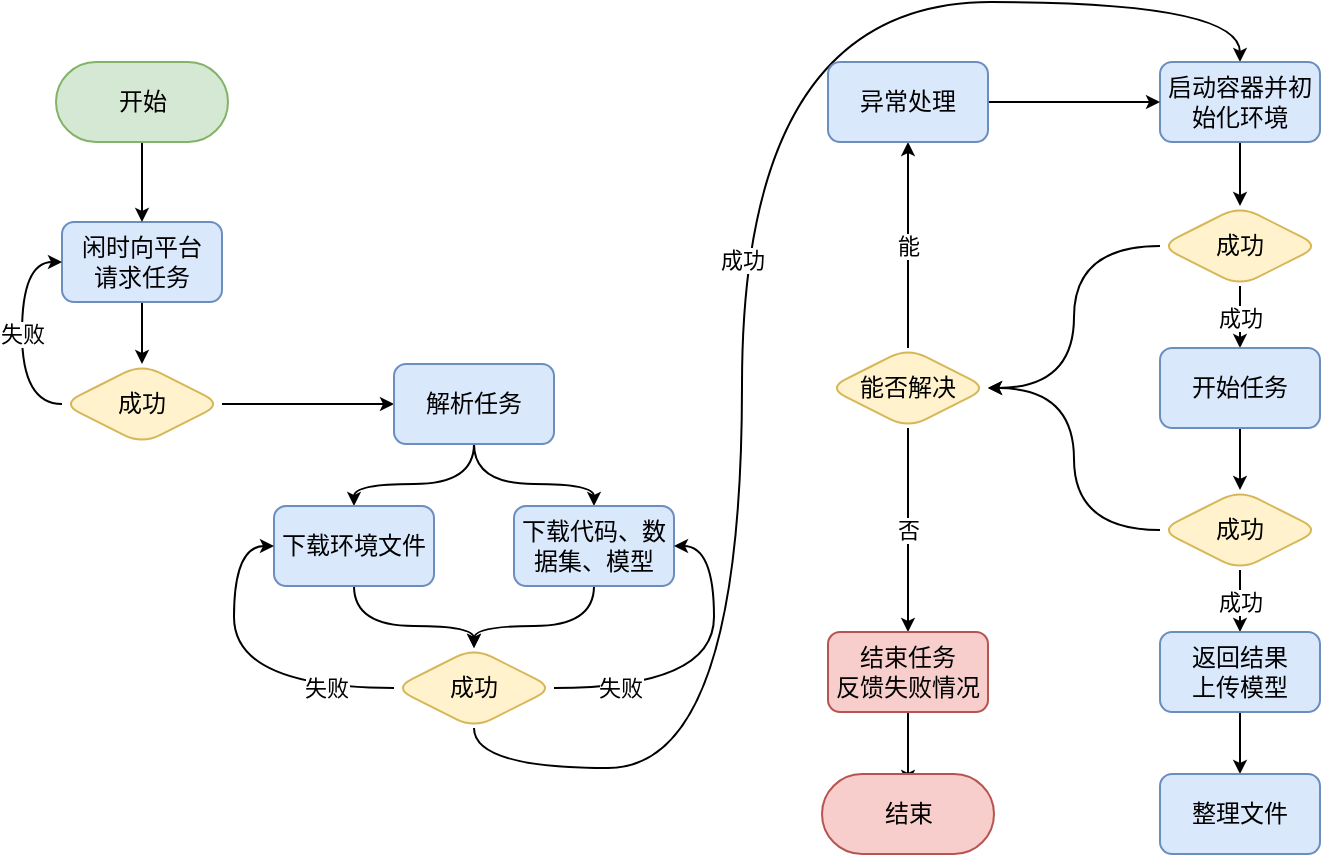 <mxfile version="20.8.23" type="github">
  <diagram id="qqj5SGeIcp3CO3WpwL2j" name="第 1 页">
    <mxGraphModel dx="1975" dy="727" grid="1" gridSize="10" guides="1" tooltips="1" connect="1" arrows="1" fold="1" page="1" pageScale="1" pageWidth="827" pageHeight="1169" math="0" shadow="0">
      <root>
        <mxCell id="0" />
        <mxCell id="1" parent="0" />
        <mxCell id="T0Joc_rf6QLan3yxdYTv-22" style="edgeStyle=orthogonalEdgeStyle;curved=1;rounded=0;orthogonalLoop=1;jettySize=auto;html=1;exitX=0.5;exitY=1;exitDx=0;exitDy=0;entryX=0.5;entryY=0;entryDx=0;entryDy=0;startSize=4;endSize=4;fontFamily=Times New Roman;" parent="1" source="T0Joc_rf6QLan3yxdYTv-3" target="T0Joc_rf6QLan3yxdYTv-4" edge="1">
          <mxGeometry relative="1" as="geometry" />
        </mxCell>
        <mxCell id="T0Joc_rf6QLan3yxdYTv-3" value="闲时向平台&lt;br&gt;请求任务" style="rounded=1;whiteSpace=wrap;html=1;fillColor=#dae8fc;strokeColor=#6c8ebf;fontFamily=Times New Roman;" parent="1" vertex="1">
          <mxGeometry x="-790" y="110" width="80" height="40" as="geometry" />
        </mxCell>
        <mxCell id="T0Joc_rf6QLan3yxdYTv-24" value="失败" style="edgeStyle=orthogonalEdgeStyle;curved=1;rounded=0;orthogonalLoop=1;jettySize=auto;html=1;exitX=0;exitY=0.5;exitDx=0;exitDy=0;entryX=0;entryY=0.5;entryDx=0;entryDy=0;startSize=4;endSize=4;fontFamily=Times New Roman;" parent="1" source="T0Joc_rf6QLan3yxdYTv-4" target="T0Joc_rf6QLan3yxdYTv-3" edge="1">
          <mxGeometry relative="1" as="geometry" />
        </mxCell>
        <mxCell id="T0Joc_rf6QLan3yxdYTv-63" style="edgeStyle=orthogonalEdgeStyle;curved=1;rounded=0;orthogonalLoop=1;jettySize=auto;html=1;exitX=1;exitY=0.5;exitDx=0;exitDy=0;entryX=0;entryY=0.5;entryDx=0;entryDy=0;startSize=4;endSize=4;fontFamily=Times New Roman;" parent="1" source="T0Joc_rf6QLan3yxdYTv-4" target="T0Joc_rf6QLan3yxdYTv-5" edge="1">
          <mxGeometry relative="1" as="geometry" />
        </mxCell>
        <mxCell id="T0Joc_rf6QLan3yxdYTv-4" value="成功" style="rhombus;whiteSpace=wrap;html=1;rounded=1;fillColor=#fff2cc;strokeColor=#d6b656;fontFamily=Times New Roman;" parent="1" vertex="1">
          <mxGeometry x="-790" y="181" width="80" height="40" as="geometry" />
        </mxCell>
        <mxCell id="T0Joc_rf6QLan3yxdYTv-61" style="edgeStyle=orthogonalEdgeStyle;curved=1;rounded=0;orthogonalLoop=1;jettySize=auto;html=1;exitX=0.5;exitY=1;exitDx=0;exitDy=0;entryX=0.5;entryY=0;entryDx=0;entryDy=0;startSize=4;endSize=4;fontFamily=Times New Roman;" parent="1" source="T0Joc_rf6QLan3yxdYTv-5" target="T0Joc_rf6QLan3yxdYTv-6" edge="1">
          <mxGeometry relative="1" as="geometry" />
        </mxCell>
        <mxCell id="T0Joc_rf6QLan3yxdYTv-62" style="edgeStyle=orthogonalEdgeStyle;curved=1;rounded=0;orthogonalLoop=1;jettySize=auto;html=1;exitX=0.5;exitY=1;exitDx=0;exitDy=0;entryX=0.5;entryY=0;entryDx=0;entryDy=0;startSize=4;endSize=4;fontFamily=Times New Roman;" parent="1" source="T0Joc_rf6QLan3yxdYTv-5" target="T0Joc_rf6QLan3yxdYTv-7" edge="1">
          <mxGeometry relative="1" as="geometry" />
        </mxCell>
        <mxCell id="T0Joc_rf6QLan3yxdYTv-5" value="解析任务" style="rounded=1;whiteSpace=wrap;html=1;fillColor=#dae8fc;strokeColor=#6c8ebf;fontFamily=Times New Roman;" parent="1" vertex="1">
          <mxGeometry x="-624" y="181" width="80" height="40" as="geometry" />
        </mxCell>
        <mxCell id="T0Joc_rf6QLan3yxdYTv-28" style="edgeStyle=orthogonalEdgeStyle;curved=1;rounded=0;orthogonalLoop=1;jettySize=auto;html=1;exitX=0.5;exitY=1;exitDx=0;exitDy=0;entryX=0.5;entryY=0;entryDx=0;entryDy=0;startSize=4;endSize=4;fontFamily=Times New Roman;" parent="1" source="T0Joc_rf6QLan3yxdYTv-6" target="T0Joc_rf6QLan3yxdYTv-8" edge="1">
          <mxGeometry relative="1" as="geometry" />
        </mxCell>
        <mxCell id="T0Joc_rf6QLan3yxdYTv-6" value="下载环境文件" style="rounded=1;whiteSpace=wrap;html=1;fillColor=#dae8fc;strokeColor=#6c8ebf;fontFamily=Times New Roman;" parent="1" vertex="1">
          <mxGeometry x="-684" y="252" width="80" height="40" as="geometry" />
        </mxCell>
        <mxCell id="T0Joc_rf6QLan3yxdYTv-31" style="edgeStyle=orthogonalEdgeStyle;curved=1;rounded=0;orthogonalLoop=1;jettySize=auto;html=1;exitX=0.5;exitY=1;exitDx=0;exitDy=0;entryX=0.5;entryY=0;entryDx=0;entryDy=0;startSize=4;endSize=4;fontFamily=Times New Roman;" parent="1" source="T0Joc_rf6QLan3yxdYTv-7" target="T0Joc_rf6QLan3yxdYTv-8" edge="1">
          <mxGeometry relative="1" as="geometry" />
        </mxCell>
        <mxCell id="T0Joc_rf6QLan3yxdYTv-7" value="下载代码、数据集、模型" style="rounded=1;whiteSpace=wrap;html=1;fillColor=#dae8fc;strokeColor=#6c8ebf;fontFamily=Times New Roman;" parent="1" vertex="1">
          <mxGeometry x="-564" y="252" width="80" height="40" as="geometry" />
        </mxCell>
        <mxCell id="T0Joc_rf6QLan3yxdYTv-32" style="edgeStyle=orthogonalEdgeStyle;curved=1;rounded=0;orthogonalLoop=1;jettySize=auto;html=1;exitX=1;exitY=0.5;exitDx=0;exitDy=0;entryX=1;entryY=0.5;entryDx=0;entryDy=0;startSize=4;endSize=4;fontFamily=Times New Roman;" parent="1" source="T0Joc_rf6QLan3yxdYTv-8" target="T0Joc_rf6QLan3yxdYTv-7" edge="1">
          <mxGeometry relative="1" as="geometry" />
        </mxCell>
        <mxCell id="T0Joc_rf6QLan3yxdYTv-44" value="失败" style="edgeLabel;html=1;align=center;verticalAlign=middle;resizable=0;points=[];fontFamily=Times New Roman;" parent="T0Joc_rf6QLan3yxdYTv-32" vertex="1" connectable="0">
          <mxGeometry x="-0.468" y="7" relative="1" as="geometry">
            <mxPoint x="-13" y="7" as="offset" />
          </mxGeometry>
        </mxCell>
        <mxCell id="T0Joc_rf6QLan3yxdYTv-33" style="edgeStyle=orthogonalEdgeStyle;curved=1;rounded=0;orthogonalLoop=1;jettySize=auto;html=1;exitX=0;exitY=0.5;exitDx=0;exitDy=0;entryX=0;entryY=0.5;entryDx=0;entryDy=0;startSize=4;endSize=4;fontFamily=Times New Roman;" parent="1" source="T0Joc_rf6QLan3yxdYTv-8" target="T0Joc_rf6QLan3yxdYTv-6" edge="1">
          <mxGeometry relative="1" as="geometry" />
        </mxCell>
        <mxCell id="T0Joc_rf6QLan3yxdYTv-43" value="失败" style="edgeLabel;html=1;align=center;verticalAlign=middle;resizable=0;points=[];fontFamily=Times New Roman;" parent="T0Joc_rf6QLan3yxdYTv-33" vertex="1" connectable="0">
          <mxGeometry x="-0.632" y="-5" relative="1" as="geometry">
            <mxPoint x="-3" y="5" as="offset" />
          </mxGeometry>
        </mxCell>
        <mxCell id="T0Joc_rf6QLan3yxdYTv-34" style="edgeStyle=orthogonalEdgeStyle;curved=1;rounded=0;orthogonalLoop=1;jettySize=auto;html=1;exitX=0.5;exitY=1;exitDx=0;exitDy=0;entryX=0.5;entryY=0;entryDx=0;entryDy=0;startSize=4;endSize=4;fontFamily=Times New Roman;" parent="1" source="T0Joc_rf6QLan3yxdYTv-8" target="T0Joc_rf6QLan3yxdYTv-9" edge="1">
          <mxGeometry relative="1" as="geometry">
            <Array as="points">
              <mxPoint x="-584" y="383" />
              <mxPoint x="-450" y="383" />
              <mxPoint x="-450" />
              <mxPoint x="-201" />
            </Array>
          </mxGeometry>
        </mxCell>
        <mxCell id="T0Joc_rf6QLan3yxdYTv-45" value="成功" style="edgeLabel;html=1;align=center;verticalAlign=middle;resizable=0;points=[];fontFamily=Times New Roman;" parent="T0Joc_rf6QLan3yxdYTv-34" vertex="1" connectable="0">
          <mxGeometry relative="1" as="geometry">
            <mxPoint as="offset" />
          </mxGeometry>
        </mxCell>
        <mxCell id="T0Joc_rf6QLan3yxdYTv-8" value="成功" style="rhombus;whiteSpace=wrap;html=1;rounded=1;fillColor=#fff2cc;strokeColor=#d6b656;fontFamily=Times New Roman;" parent="1" vertex="1">
          <mxGeometry x="-624" y="323" width="80" height="40" as="geometry" />
        </mxCell>
        <mxCell id="T0Joc_rf6QLan3yxdYTv-35" style="edgeStyle=orthogonalEdgeStyle;curved=1;rounded=0;orthogonalLoop=1;jettySize=auto;html=1;entryX=0.5;entryY=0;entryDx=0;entryDy=0;startSize=4;endSize=4;fontFamily=Times New Roman;" parent="1" source="T0Joc_rf6QLan3yxdYTv-9" target="T0Joc_rf6QLan3yxdYTv-12" edge="1">
          <mxGeometry relative="1" as="geometry" />
        </mxCell>
        <mxCell id="T0Joc_rf6QLan3yxdYTv-9" value="启动容器并初始化环境" style="rounded=1;whiteSpace=wrap;html=1;fillColor=#dae8fc;strokeColor=#6c8ebf;fontFamily=Times New Roman;" parent="1" vertex="1">
          <mxGeometry x="-241" y="30" width="80" height="40" as="geometry" />
        </mxCell>
        <mxCell id="T0Joc_rf6QLan3yxdYTv-36" style="edgeStyle=orthogonalEdgeStyle;curved=1;rounded=0;orthogonalLoop=1;jettySize=auto;html=1;exitX=0.5;exitY=1;exitDx=0;exitDy=0;entryX=0.5;entryY=0;entryDx=0;entryDy=0;startSize=4;endSize=4;fontFamily=Times New Roman;" parent="1" source="T0Joc_rf6QLan3yxdYTv-12" target="T0Joc_rf6QLan3yxdYTv-13" edge="1">
          <mxGeometry relative="1" as="geometry" />
        </mxCell>
        <mxCell id="T0Joc_rf6QLan3yxdYTv-46" value="成功" style="edgeLabel;html=1;align=center;verticalAlign=middle;resizable=0;points=[];fontFamily=Times New Roman;" parent="T0Joc_rf6QLan3yxdYTv-36" vertex="1" connectable="0">
          <mxGeometry relative="1" as="geometry">
            <mxPoint as="offset" />
          </mxGeometry>
        </mxCell>
        <mxCell id="T0Joc_rf6QLan3yxdYTv-66" style="edgeStyle=orthogonalEdgeStyle;curved=1;rounded=0;orthogonalLoop=1;jettySize=auto;html=1;exitX=0;exitY=0.5;exitDx=0;exitDy=0;entryX=1;entryY=0.5;entryDx=0;entryDy=0;startSize=4;endSize=4;fontFamily=Times New Roman;" parent="1" source="T0Joc_rf6QLan3yxdYTv-12" target="T0Joc_rf6QLan3yxdYTv-77" edge="1">
          <mxGeometry relative="1" as="geometry">
            <mxPoint x="-311" y="191" as="targetPoint" />
          </mxGeometry>
        </mxCell>
        <mxCell id="T0Joc_rf6QLan3yxdYTv-12" value="成功" style="rhombus;whiteSpace=wrap;html=1;rounded=1;fillColor=#fff2cc;strokeColor=#d6b656;fontFamily=Times New Roman;" parent="1" vertex="1">
          <mxGeometry x="-241" y="102" width="80" height="40" as="geometry" />
        </mxCell>
        <mxCell id="T0Joc_rf6QLan3yxdYTv-37" style="edgeStyle=orthogonalEdgeStyle;curved=1;rounded=0;orthogonalLoop=1;jettySize=auto;html=1;exitX=0.5;exitY=1;exitDx=0;exitDy=0;entryX=0.5;entryY=0;entryDx=0;entryDy=0;startSize=4;endSize=4;fontFamily=Times New Roman;" parent="1" source="T0Joc_rf6QLan3yxdYTv-13" target="T0Joc_rf6QLan3yxdYTv-15" edge="1">
          <mxGeometry relative="1" as="geometry" />
        </mxCell>
        <mxCell id="T0Joc_rf6QLan3yxdYTv-13" value="开始任务" style="rounded=1;whiteSpace=wrap;html=1;fillColor=#dae8fc;strokeColor=#6c8ebf;fontFamily=Times New Roman;" parent="1" vertex="1">
          <mxGeometry x="-241" y="173" width="80" height="40" as="geometry" />
        </mxCell>
        <mxCell id="T0Joc_rf6QLan3yxdYTv-38" style="edgeStyle=orthogonalEdgeStyle;curved=1;rounded=0;orthogonalLoop=1;jettySize=auto;html=1;exitX=0.5;exitY=1;exitDx=0;exitDy=0;entryX=0.5;entryY=0;entryDx=0;entryDy=0;startSize=4;endSize=4;fontFamily=Times New Roman;" parent="1" source="T0Joc_rf6QLan3yxdYTv-15" target="T0Joc_rf6QLan3yxdYTv-16" edge="1">
          <mxGeometry relative="1" as="geometry" />
        </mxCell>
        <mxCell id="T0Joc_rf6QLan3yxdYTv-47" value="成功" style="edgeLabel;html=1;align=center;verticalAlign=middle;resizable=0;points=[];fontFamily=Times New Roman;" parent="T0Joc_rf6QLan3yxdYTv-38" vertex="1" connectable="0">
          <mxGeometry relative="1" as="geometry">
            <mxPoint as="offset" />
          </mxGeometry>
        </mxCell>
        <mxCell id="T0Joc_rf6QLan3yxdYTv-65" style="edgeStyle=orthogonalEdgeStyle;curved=1;rounded=0;orthogonalLoop=1;jettySize=auto;html=1;exitX=0;exitY=0.5;exitDx=0;exitDy=0;entryX=1;entryY=0.5;entryDx=0;entryDy=0;startSize=4;endSize=4;fontFamily=Times New Roman;" parent="1" source="T0Joc_rf6QLan3yxdYTv-15" target="T0Joc_rf6QLan3yxdYTv-77" edge="1">
          <mxGeometry relative="1" as="geometry">
            <mxPoint x="-311" y="191" as="targetPoint" />
          </mxGeometry>
        </mxCell>
        <mxCell id="T0Joc_rf6QLan3yxdYTv-15" value="成功" style="rhombus;whiteSpace=wrap;html=1;rounded=1;fillColor=#fff2cc;strokeColor=#d6b656;fontFamily=Times New Roman;" parent="1" vertex="1">
          <mxGeometry x="-241" y="244" width="80" height="40" as="geometry" />
        </mxCell>
        <mxCell id="T0Joc_rf6QLan3yxdYTv-40" style="edgeStyle=orthogonalEdgeStyle;curved=1;rounded=0;orthogonalLoop=1;jettySize=auto;html=1;exitX=0.5;exitY=1;exitDx=0;exitDy=0;startSize=4;endSize=4;fontFamily=Times New Roman;" parent="1" source="T0Joc_rf6QLan3yxdYTv-16" target="T0Joc_rf6QLan3yxdYTv-39" edge="1">
          <mxGeometry relative="1" as="geometry" />
        </mxCell>
        <mxCell id="T0Joc_rf6QLan3yxdYTv-16" value="返回结果&lt;br&gt;上传模型" style="rounded=1;whiteSpace=wrap;html=1;fillColor=#dae8fc;strokeColor=#6c8ebf;fontFamily=Times New Roman;" parent="1" vertex="1">
          <mxGeometry x="-241" y="315" width="80" height="40" as="geometry" />
        </mxCell>
        <mxCell id="T0Joc_rf6QLan3yxdYTv-39" value="整理文件" style="rounded=1;whiteSpace=wrap;html=1;fillColor=#dae8fc;strokeColor=#6c8ebf;fontFamily=Times New Roman;" parent="1" vertex="1">
          <mxGeometry x="-241" y="386" width="80" height="40" as="geometry" />
        </mxCell>
        <mxCell id="T0Joc_rf6QLan3yxdYTv-79" style="edgeStyle=orthogonalEdgeStyle;curved=1;rounded=0;orthogonalLoop=1;jettySize=auto;html=1;exitX=0.5;exitY=0;exitDx=0;exitDy=0;startSize=4;endSize=4;fontFamily=Times New Roman;" parent="1" source="T0Joc_rf6QLan3yxdYTv-77" target="T0Joc_rf6QLan3yxdYTv-78" edge="1">
          <mxGeometry relative="1" as="geometry" />
        </mxCell>
        <mxCell id="T0Joc_rf6QLan3yxdYTv-81" value="能" style="edgeLabel;html=1;align=center;verticalAlign=middle;resizable=0;points=[];fontFamily=Times New Roman;" parent="T0Joc_rf6QLan3yxdYTv-79" vertex="1" connectable="0">
          <mxGeometry relative="1" as="geometry">
            <mxPoint as="offset" />
          </mxGeometry>
        </mxCell>
        <mxCell id="T0Joc_rf6QLan3yxdYTv-89" style="edgeStyle=orthogonalEdgeStyle;curved=1;rounded=0;orthogonalLoop=1;jettySize=auto;html=1;exitX=0.5;exitY=1;exitDx=0;exitDy=0;entryX=0.5;entryY=0;entryDx=0;entryDy=0;startSize=4;endSize=4;fontFamily=Times New Roman;" parent="1" source="T0Joc_rf6QLan3yxdYTv-77" target="T0Joc_rf6QLan3yxdYTv-82" edge="1">
          <mxGeometry relative="1" as="geometry" />
        </mxCell>
        <mxCell id="T0Joc_rf6QLan3yxdYTv-91" value="否" style="edgeLabel;html=1;align=center;verticalAlign=middle;resizable=0;points=[];fontFamily=Times New Roman;" parent="T0Joc_rf6QLan3yxdYTv-89" vertex="1" connectable="0">
          <mxGeometry relative="1" as="geometry">
            <mxPoint as="offset" />
          </mxGeometry>
        </mxCell>
        <mxCell id="T0Joc_rf6QLan3yxdYTv-77" value="能否解决" style="rhombus;whiteSpace=wrap;html=1;rounded=1;fillColor=#fff2cc;strokeColor=#d6b656;fontFamily=Times New Roman;" parent="1" vertex="1">
          <mxGeometry x="-407" y="173" width="80" height="40" as="geometry" />
        </mxCell>
        <mxCell id="T0Joc_rf6QLan3yxdYTv-80" style="edgeStyle=orthogonalEdgeStyle;curved=1;rounded=0;orthogonalLoop=1;jettySize=auto;html=1;exitX=1;exitY=0.5;exitDx=0;exitDy=0;entryX=0;entryY=0.5;entryDx=0;entryDy=0;startSize=4;endSize=4;fontFamily=Times New Roman;" parent="1" source="T0Joc_rf6QLan3yxdYTv-78" target="T0Joc_rf6QLan3yxdYTv-9" edge="1">
          <mxGeometry relative="1" as="geometry" />
        </mxCell>
        <mxCell id="T0Joc_rf6QLan3yxdYTv-78" value="异常处理" style="rounded=1;whiteSpace=wrap;html=1;fillColor=#dae8fc;strokeColor=#6c8ebf;fontFamily=Times New Roman;" parent="1" vertex="1">
          <mxGeometry x="-407" y="30" width="80" height="40" as="geometry" />
        </mxCell>
        <mxCell id="T0Joc_rf6QLan3yxdYTv-90" style="edgeStyle=orthogonalEdgeStyle;curved=1;rounded=0;orthogonalLoop=1;jettySize=auto;html=1;exitX=0.5;exitY=1;exitDx=0;exitDy=0;entryX=0.5;entryY=0.5;entryDx=0;entryDy=-15;entryPerimeter=0;startSize=4;endSize=4;fontFamily=Times New Roman;" parent="1" source="T0Joc_rf6QLan3yxdYTv-82" target="T0Joc_rf6QLan3yxdYTv-86" edge="1">
          <mxGeometry relative="1" as="geometry" />
        </mxCell>
        <mxCell id="T0Joc_rf6QLan3yxdYTv-82" value="结束任务&lt;br&gt;反馈失败情况" style="rounded=1;whiteSpace=wrap;html=1;fillColor=#f8cecc;strokeColor=#b85450;fontFamily=Times New Roman;" parent="1" vertex="1">
          <mxGeometry x="-407" y="315" width="80" height="40" as="geometry" />
        </mxCell>
        <mxCell id="T0Joc_rf6QLan3yxdYTv-92" style="edgeStyle=orthogonalEdgeStyle;curved=1;rounded=0;orthogonalLoop=1;jettySize=auto;html=1;exitX=0.5;exitY=0.5;exitDx=0;exitDy=20;exitPerimeter=0;entryX=0.5;entryY=0;entryDx=0;entryDy=0;startSize=4;endSize=4;fontFamily=Times New Roman;" parent="1" source="T0Joc_rf6QLan3yxdYTv-85" target="T0Joc_rf6QLan3yxdYTv-3" edge="1">
          <mxGeometry relative="1" as="geometry" />
        </mxCell>
        <mxCell id="T0Joc_rf6QLan3yxdYTv-85" value="开始" style="html=1;dashed=0;whitespace=wrap;shape=mxgraph.dfd.start;rounded=1;fillColor=#d5e8d4;strokeColor=#82b366;fontFamily=Times New Roman;" parent="1" vertex="1">
          <mxGeometry x="-793" y="30" width="86" height="40" as="geometry" />
        </mxCell>
        <mxCell id="T0Joc_rf6QLan3yxdYTv-86" value="结束" style="html=1;dashed=0;whitespace=wrap;shape=mxgraph.dfd.start;rounded=1;fillColor=#f8cecc;strokeColor=#b85450;fontFamily=Times New Roman;" parent="1" vertex="1">
          <mxGeometry x="-410" y="386" width="86" height="40" as="geometry" />
        </mxCell>
      </root>
    </mxGraphModel>
  </diagram>
</mxfile>
